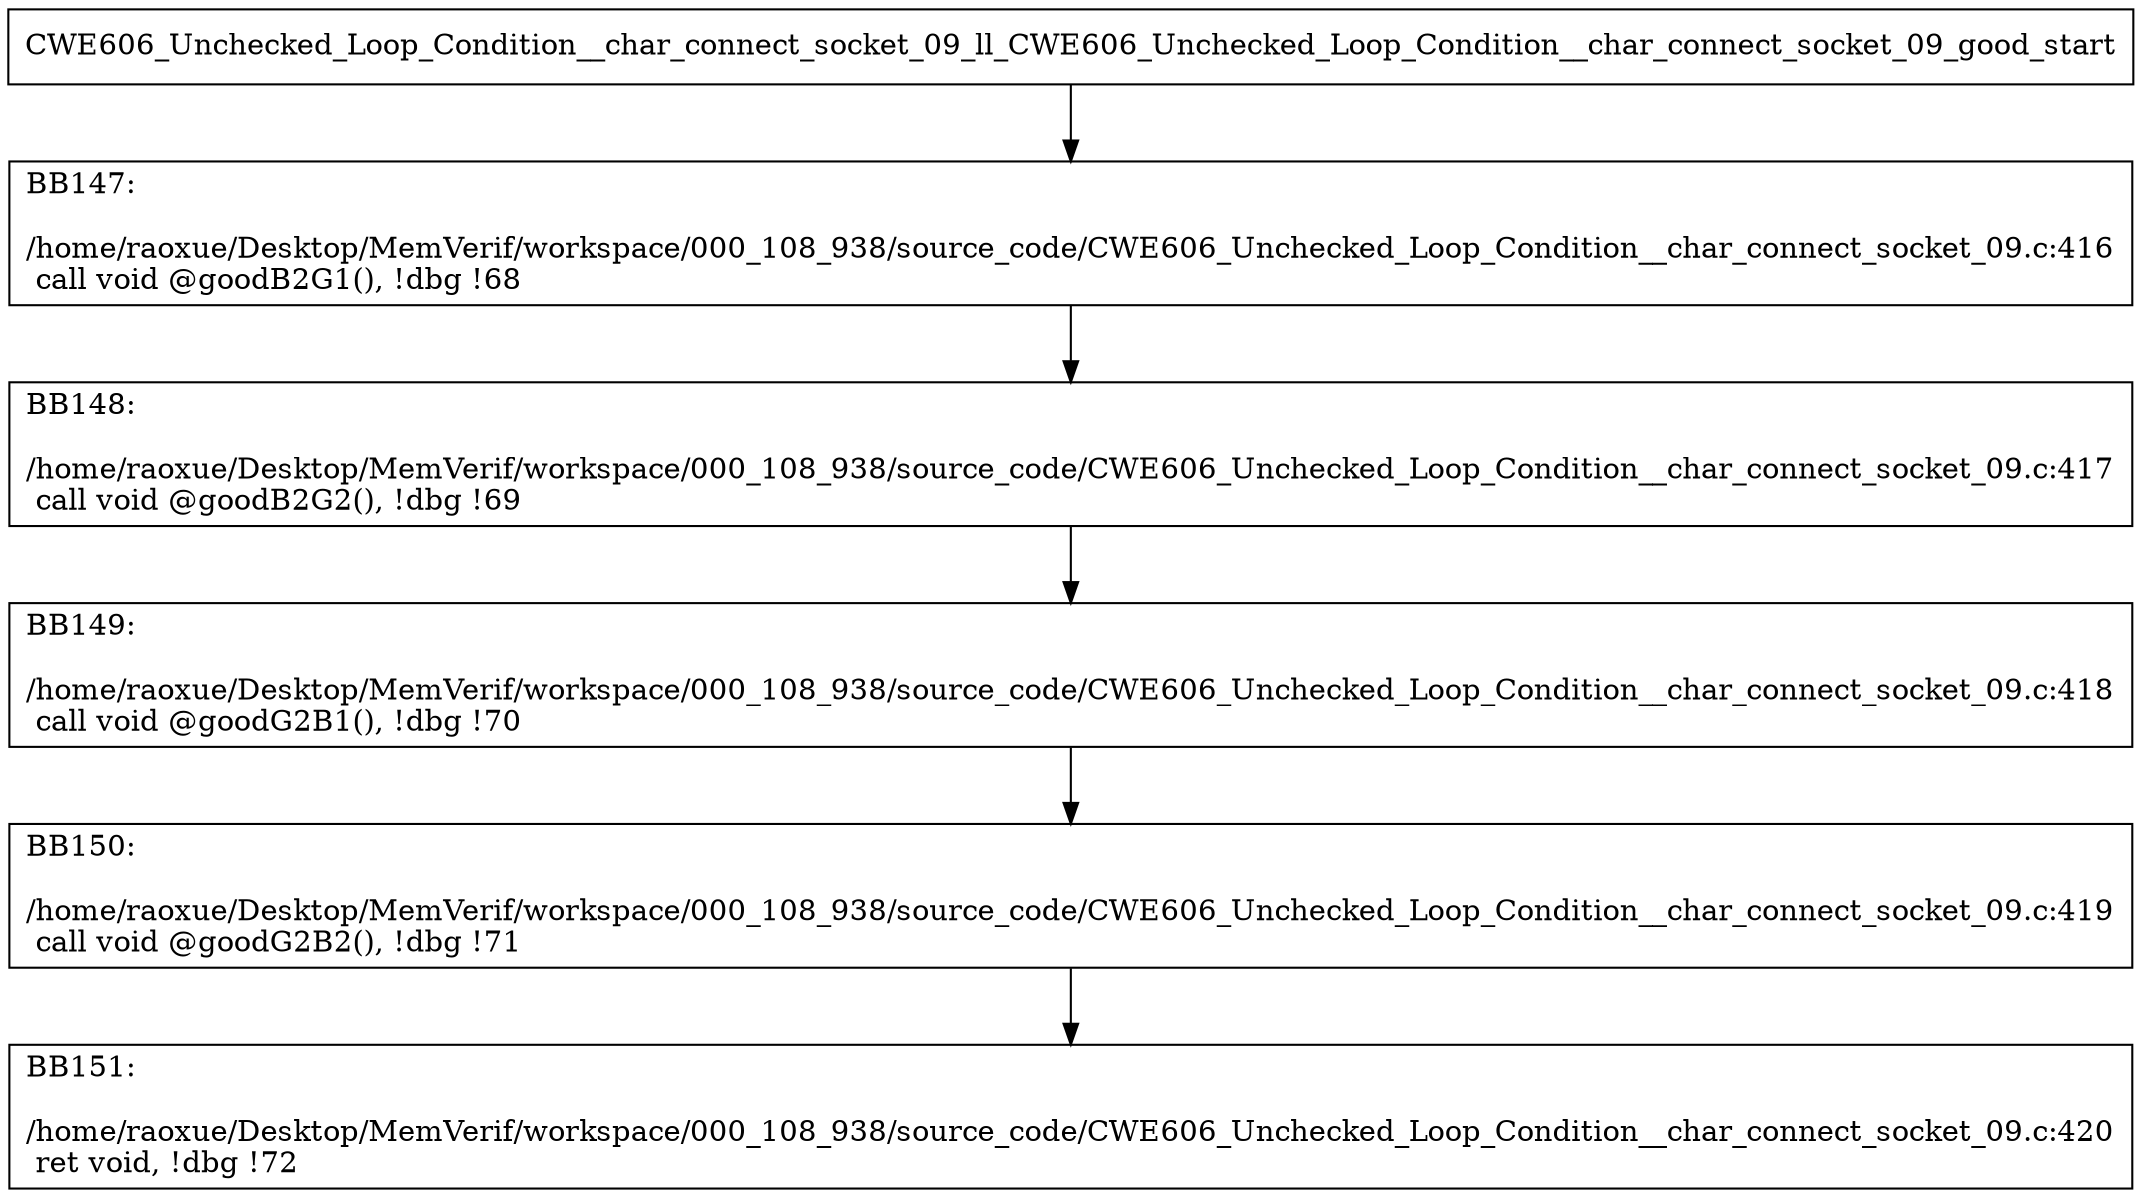 digraph "CFG for'CWE606_Unchecked_Loop_Condition__char_connect_socket_09_ll_CWE606_Unchecked_Loop_Condition__char_connect_socket_09_good' function" {
	BBCWE606_Unchecked_Loop_Condition__char_connect_socket_09_ll_CWE606_Unchecked_Loop_Condition__char_connect_socket_09_good_start[shape=record,label="{CWE606_Unchecked_Loop_Condition__char_connect_socket_09_ll_CWE606_Unchecked_Loop_Condition__char_connect_socket_09_good_start}"];
	BBCWE606_Unchecked_Loop_Condition__char_connect_socket_09_ll_CWE606_Unchecked_Loop_Condition__char_connect_socket_09_good_start-> CWE606_Unchecked_Loop_Condition__char_connect_socket_09_ll_CWE606_Unchecked_Loop_Condition__char_connect_socket_09_goodBB147;
	CWE606_Unchecked_Loop_Condition__char_connect_socket_09_ll_CWE606_Unchecked_Loop_Condition__char_connect_socket_09_goodBB147 [shape=record, label="{BB147:\l\l/home/raoxue/Desktop/MemVerif/workspace/000_108_938/source_code/CWE606_Unchecked_Loop_Condition__char_connect_socket_09.c:416\l
  call void @goodB2G1(), !dbg !68\l
}"];
	CWE606_Unchecked_Loop_Condition__char_connect_socket_09_ll_CWE606_Unchecked_Loop_Condition__char_connect_socket_09_goodBB147-> CWE606_Unchecked_Loop_Condition__char_connect_socket_09_ll_CWE606_Unchecked_Loop_Condition__char_connect_socket_09_goodBB148;
	CWE606_Unchecked_Loop_Condition__char_connect_socket_09_ll_CWE606_Unchecked_Loop_Condition__char_connect_socket_09_goodBB148 [shape=record, label="{BB148:\l\l/home/raoxue/Desktop/MemVerif/workspace/000_108_938/source_code/CWE606_Unchecked_Loop_Condition__char_connect_socket_09.c:417\l
  call void @goodB2G2(), !dbg !69\l
}"];
	CWE606_Unchecked_Loop_Condition__char_connect_socket_09_ll_CWE606_Unchecked_Loop_Condition__char_connect_socket_09_goodBB148-> CWE606_Unchecked_Loop_Condition__char_connect_socket_09_ll_CWE606_Unchecked_Loop_Condition__char_connect_socket_09_goodBB149;
	CWE606_Unchecked_Loop_Condition__char_connect_socket_09_ll_CWE606_Unchecked_Loop_Condition__char_connect_socket_09_goodBB149 [shape=record, label="{BB149:\l\l/home/raoxue/Desktop/MemVerif/workspace/000_108_938/source_code/CWE606_Unchecked_Loop_Condition__char_connect_socket_09.c:418\l
  call void @goodG2B1(), !dbg !70\l
}"];
	CWE606_Unchecked_Loop_Condition__char_connect_socket_09_ll_CWE606_Unchecked_Loop_Condition__char_connect_socket_09_goodBB149-> CWE606_Unchecked_Loop_Condition__char_connect_socket_09_ll_CWE606_Unchecked_Loop_Condition__char_connect_socket_09_goodBB150;
	CWE606_Unchecked_Loop_Condition__char_connect_socket_09_ll_CWE606_Unchecked_Loop_Condition__char_connect_socket_09_goodBB150 [shape=record, label="{BB150:\l\l/home/raoxue/Desktop/MemVerif/workspace/000_108_938/source_code/CWE606_Unchecked_Loop_Condition__char_connect_socket_09.c:419\l
  call void @goodG2B2(), !dbg !71\l
}"];
	CWE606_Unchecked_Loop_Condition__char_connect_socket_09_ll_CWE606_Unchecked_Loop_Condition__char_connect_socket_09_goodBB150-> CWE606_Unchecked_Loop_Condition__char_connect_socket_09_ll_CWE606_Unchecked_Loop_Condition__char_connect_socket_09_goodBB151;
	CWE606_Unchecked_Loop_Condition__char_connect_socket_09_ll_CWE606_Unchecked_Loop_Condition__char_connect_socket_09_goodBB151 [shape=record, label="{BB151:\l\l/home/raoxue/Desktop/MemVerif/workspace/000_108_938/source_code/CWE606_Unchecked_Loop_Condition__char_connect_socket_09.c:420\l
  ret void, !dbg !72\l
}"];
}
